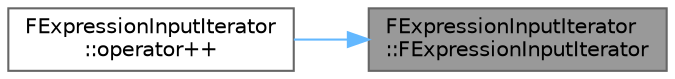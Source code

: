 digraph "FExpressionInputIterator::FExpressionInputIterator"
{
 // INTERACTIVE_SVG=YES
 // LATEX_PDF_SIZE
  bgcolor="transparent";
  edge [fontname=Helvetica,fontsize=10,labelfontname=Helvetica,labelfontsize=10];
  node [fontname=Helvetica,fontsize=10,shape=box,height=0.2,width=0.4];
  rankdir="RL";
  Node1 [id="Node000001",label="FExpressionInputIterator\l::FExpressionInputIterator",height=0.2,width=0.4,color="gray40", fillcolor="grey60", style="filled", fontcolor="black",tooltip=" "];
  Node1 -> Node2 [id="edge1_Node000001_Node000002",dir="back",color="steelblue1",style="solid",tooltip=" "];
  Node2 [id="Node000002",label="FExpressionInputIterator\l::operator++",height=0.2,width=0.4,color="grey40", fillcolor="white", style="filled",URL="$d8/dc0/structFExpressionInputIterator.html#afc06be26c52b151bf99f49804f2aad4e",tooltip=" "];
}
